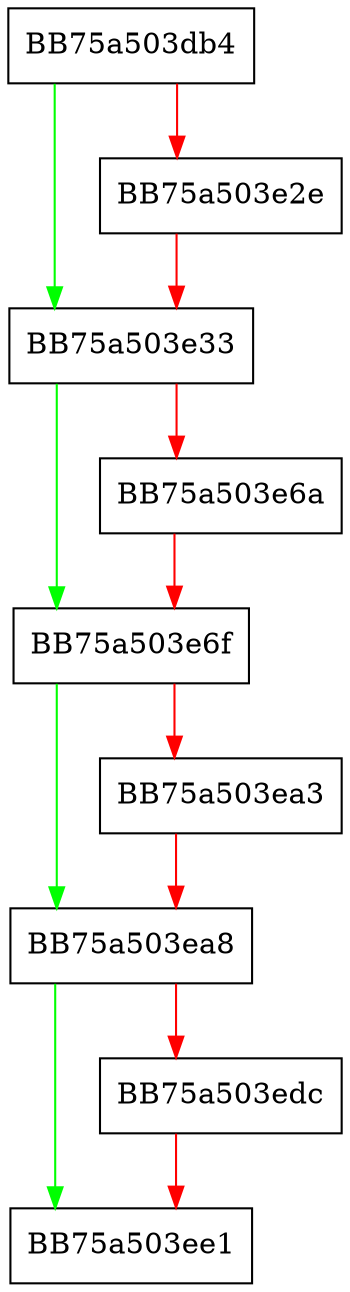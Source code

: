 digraph SetSignerInfo {
  node [shape="box"];
  graph [splines=ortho];
  BB75a503db4 -> BB75a503e33 [color="green"];
  BB75a503db4 -> BB75a503e2e [color="red"];
  BB75a503e2e -> BB75a503e33 [color="red"];
  BB75a503e33 -> BB75a503e6f [color="green"];
  BB75a503e33 -> BB75a503e6a [color="red"];
  BB75a503e6a -> BB75a503e6f [color="red"];
  BB75a503e6f -> BB75a503ea8 [color="green"];
  BB75a503e6f -> BB75a503ea3 [color="red"];
  BB75a503ea3 -> BB75a503ea8 [color="red"];
  BB75a503ea8 -> BB75a503ee1 [color="green"];
  BB75a503ea8 -> BB75a503edc [color="red"];
  BB75a503edc -> BB75a503ee1 [color="red"];
}